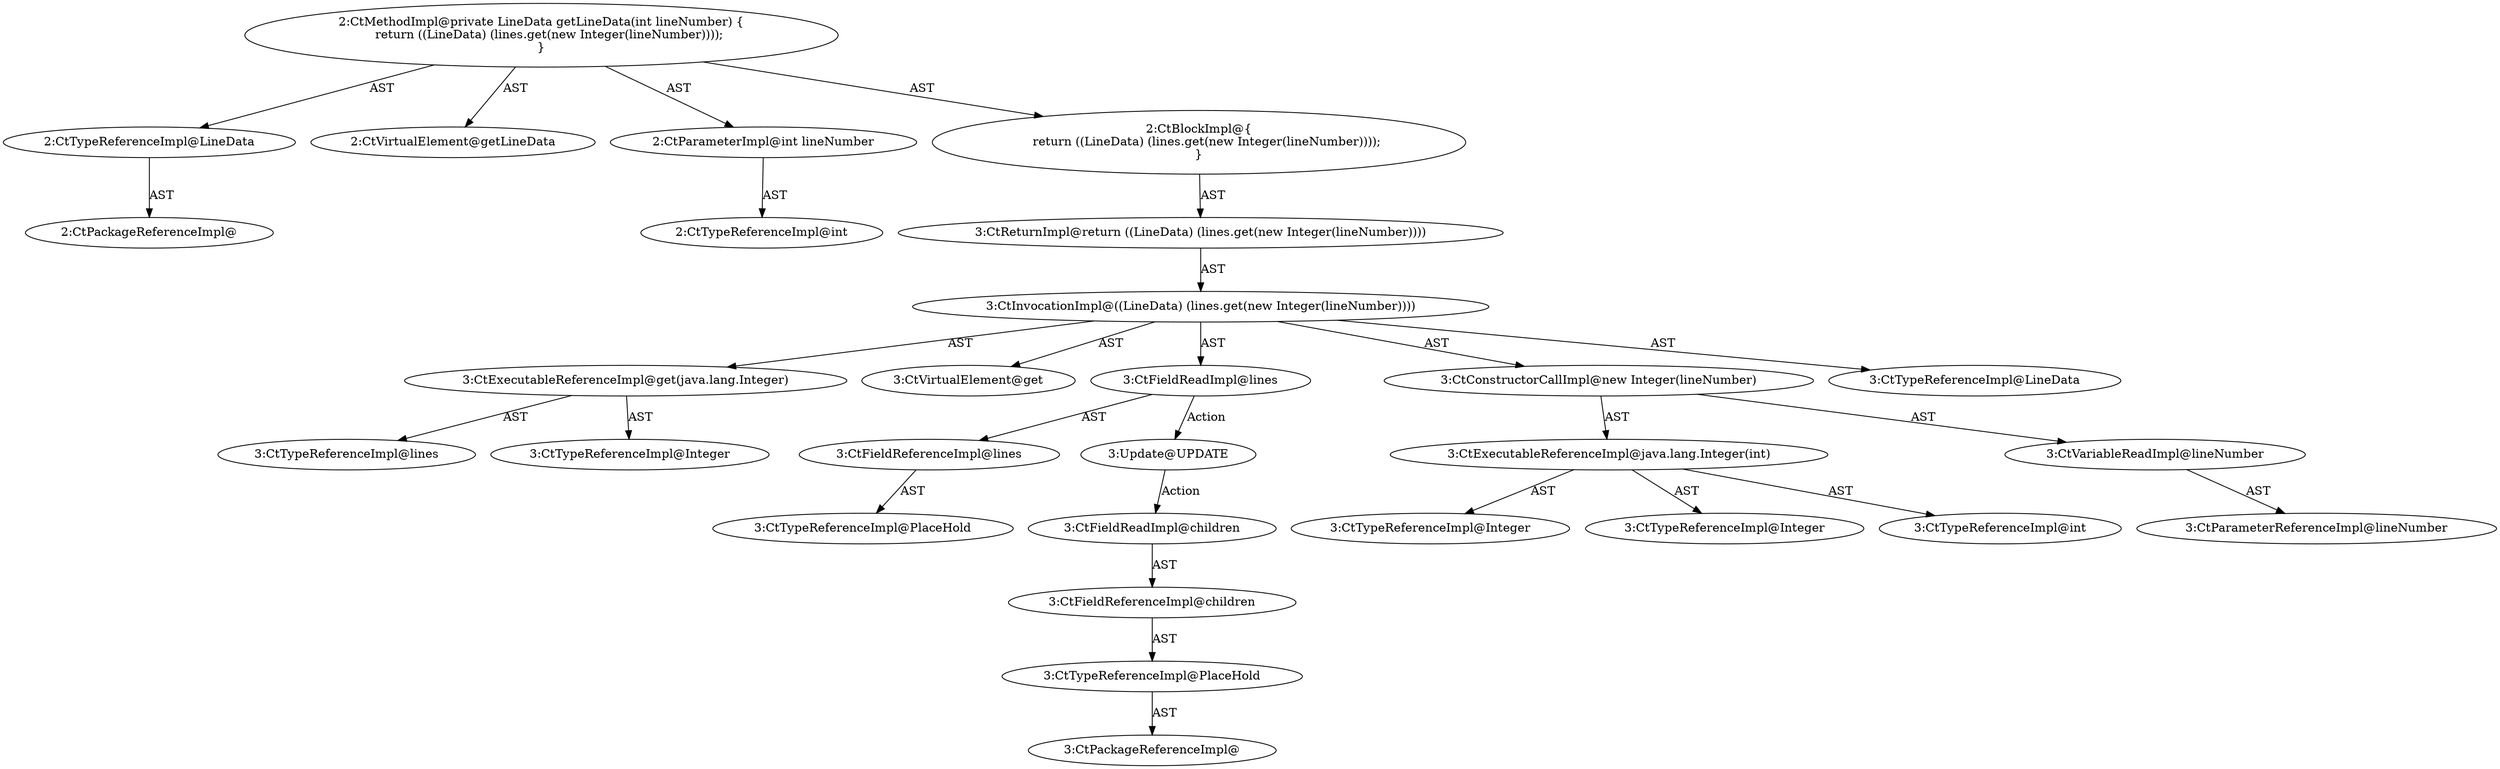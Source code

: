 digraph "getLineData#?,int" {
0 [label="2:CtTypeReferenceImpl@LineData" shape=ellipse]
1 [label="2:CtPackageReferenceImpl@" shape=ellipse]
2 [label="2:CtVirtualElement@getLineData" shape=ellipse]
3 [label="2:CtParameterImpl@int lineNumber" shape=ellipse]
4 [label="2:CtTypeReferenceImpl@int" shape=ellipse]
5 [label="3:CtExecutableReferenceImpl@get(java.lang.Integer)" shape=ellipse]
6 [label="3:CtTypeReferenceImpl@lines" shape=ellipse]
7 [label="3:CtTypeReferenceImpl@Integer" shape=ellipse]
8 [label="3:CtVirtualElement@get" shape=ellipse]
9 [label="3:CtFieldReferenceImpl@lines" shape=ellipse]
10 [label="3:CtTypeReferenceImpl@PlaceHold" shape=ellipse]
11 [label="3:CtFieldReadImpl@lines" shape=ellipse]
12 [label="3:CtExecutableReferenceImpl@java.lang.Integer(int)" shape=ellipse]
13 [label="3:CtTypeReferenceImpl@Integer" shape=ellipse]
14 [label="3:CtTypeReferenceImpl@Integer" shape=ellipse]
15 [label="3:CtTypeReferenceImpl@int" shape=ellipse]
16 [label="3:CtVariableReadImpl@lineNumber" shape=ellipse]
17 [label="3:CtParameterReferenceImpl@lineNumber" shape=ellipse]
18 [label="3:CtConstructorCallImpl@new Integer(lineNumber)" shape=ellipse]
19 [label="3:CtInvocationImpl@((LineData) (lines.get(new Integer(lineNumber))))" shape=ellipse]
20 [label="3:CtTypeReferenceImpl@LineData" shape=ellipse]
21 [label="3:CtReturnImpl@return ((LineData) (lines.get(new Integer(lineNumber))))" shape=ellipse]
22 [label="2:CtBlockImpl@\{
    return ((LineData) (lines.get(new Integer(lineNumber))));
\}" shape=ellipse]
23 [label="2:CtMethodImpl@private LineData getLineData(int lineNumber) \{
    return ((LineData) (lines.get(new Integer(lineNumber))));
\}" shape=ellipse]
24 [label="3:Update@UPDATE" shape=ellipse]
25 [label="3:CtPackageReferenceImpl@" shape=ellipse]
26 [label="3:CtTypeReferenceImpl@PlaceHold" shape=ellipse]
27 [label="3:CtFieldReferenceImpl@children" shape=ellipse]
28 [label="3:CtFieldReadImpl@children" shape=ellipse]
0 -> 1 [label="AST"];
3 -> 4 [label="AST"];
5 -> 6 [label="AST"];
5 -> 7 [label="AST"];
9 -> 10 [label="AST"];
11 -> 9 [label="AST"];
11 -> 24 [label="Action"];
12 -> 13 [label="AST"];
12 -> 14 [label="AST"];
12 -> 15 [label="AST"];
16 -> 17 [label="AST"];
18 -> 12 [label="AST"];
18 -> 16 [label="AST"];
19 -> 8 [label="AST"];
19 -> 20 [label="AST"];
19 -> 11 [label="AST"];
19 -> 5 [label="AST"];
19 -> 18 [label="AST"];
21 -> 19 [label="AST"];
22 -> 21 [label="AST"];
23 -> 2 [label="AST"];
23 -> 0 [label="AST"];
23 -> 3 [label="AST"];
23 -> 22 [label="AST"];
24 -> 28 [label="Action"];
26 -> 25 [label="AST"];
27 -> 26 [label="AST"];
28 -> 27 [label="AST"];
}